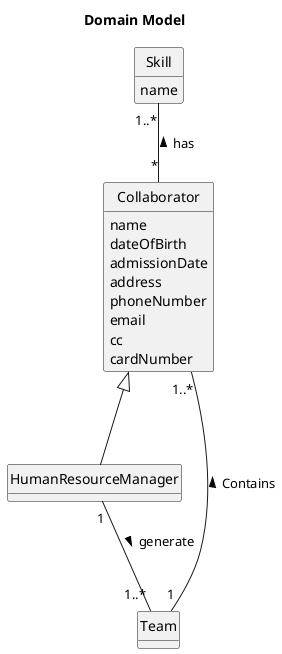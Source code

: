 @startuml
skinparam monochrome true
skinparam packageStyle rectangle
skinparam shadowing false
skinparam classAttributeIconSize 0
hide circle
hide methods

title Domain Model

class Collaborator {
    name
    dateOfBirth
    admissionDate
    address
    phoneNumber
    email
    cc
    cardNumber

}

class HumanResourceManager {
}

class Team{
}

class Skill{
    name
}

Collaborator  <|--  HumanResourceManager

HumanResourceManager "1" -- "1..*" Team : generate >

Collaborator "1..*" ---- "1" Team : Contains <

Skill "1..*" -- "*" Collaborator : has <

@enduml